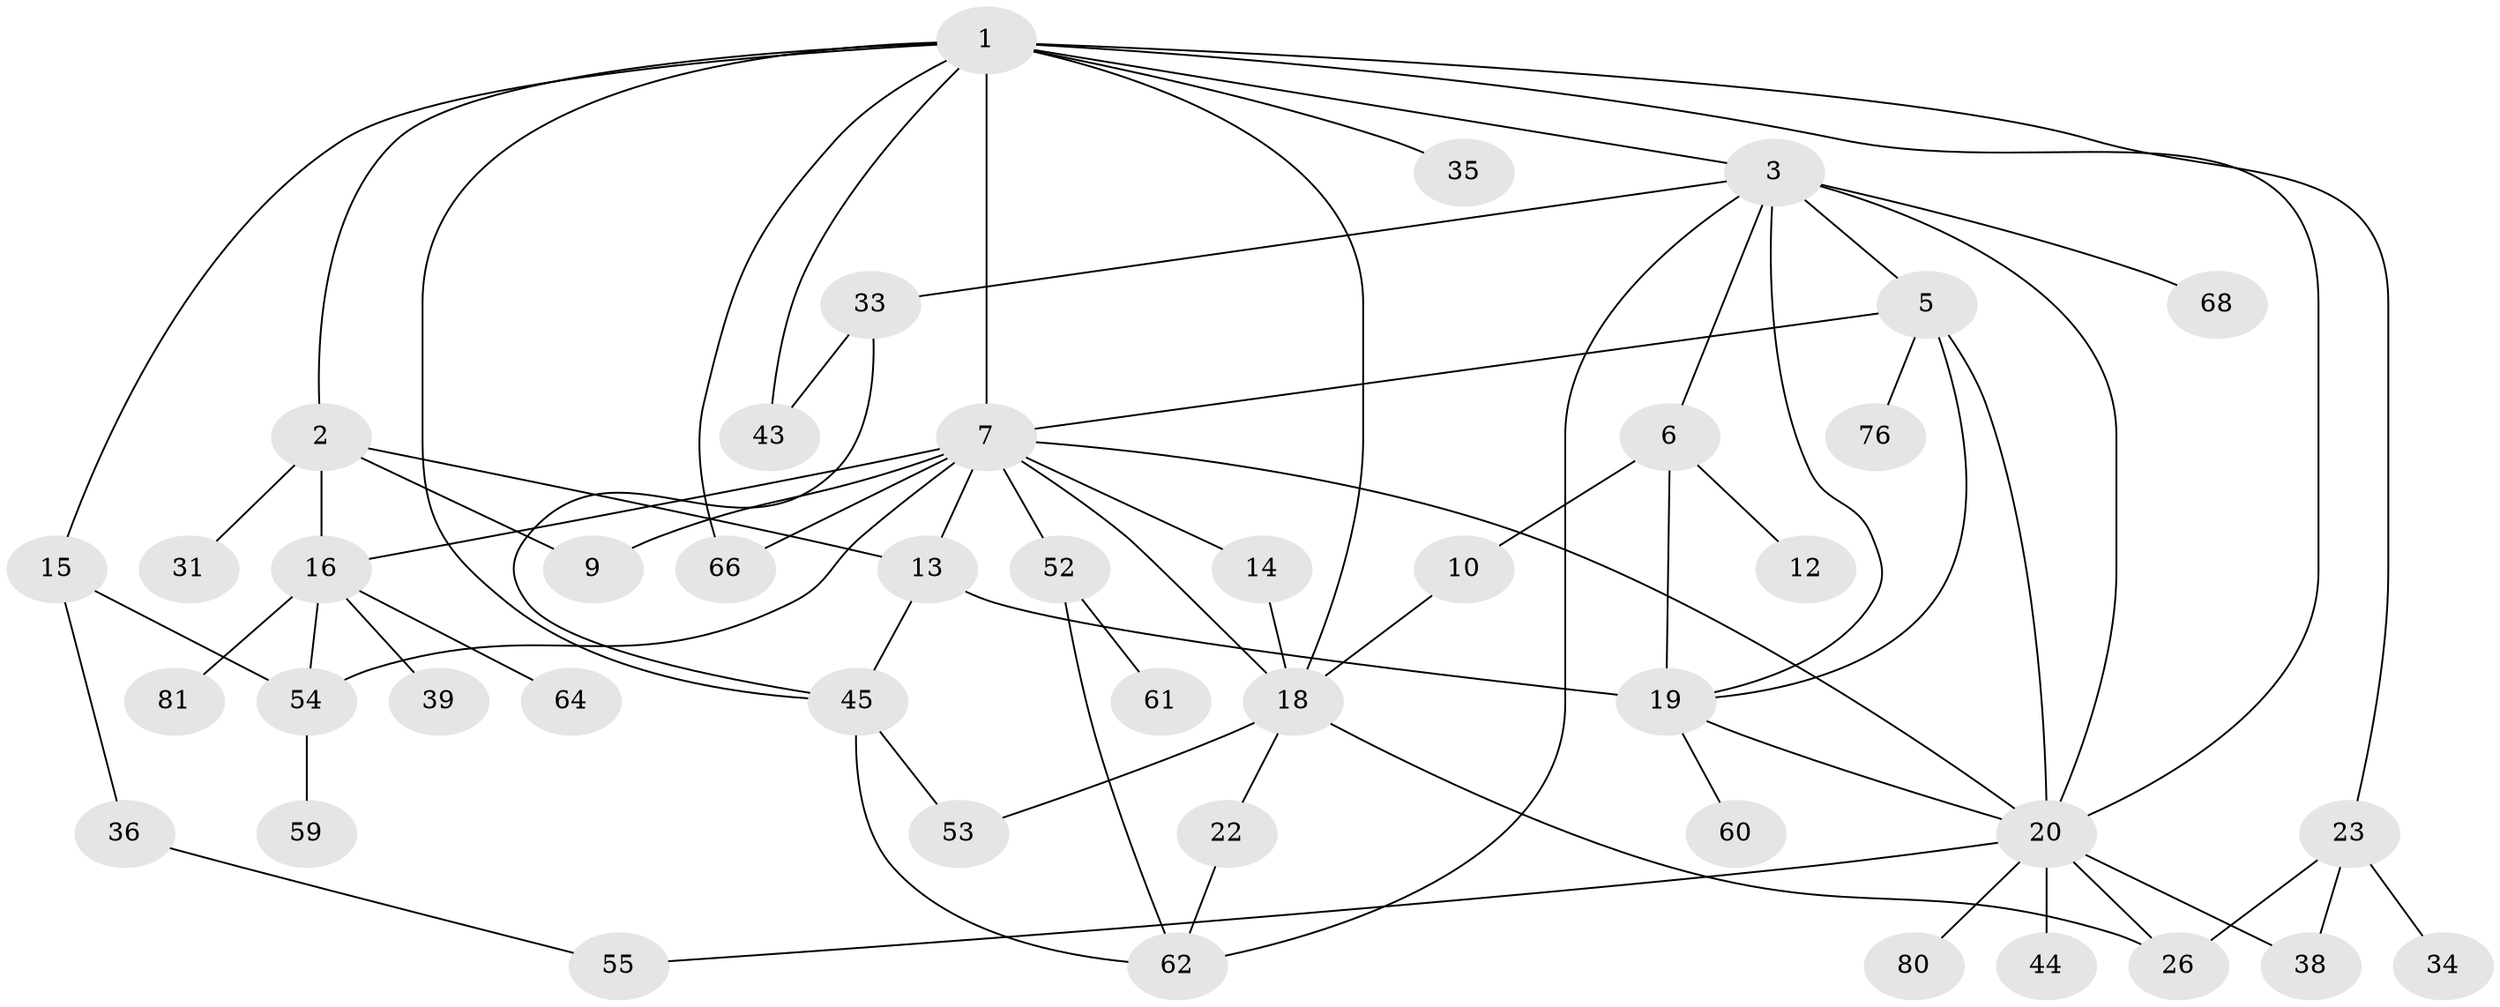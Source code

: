 // original degree distribution, {6: 0.06976744186046512, 5: 0.08139534883720931, 4: 0.10465116279069768, 2: 0.29069767441860467, 1: 0.2441860465116279, 3: 0.20930232558139536}
// Generated by graph-tools (version 1.1) at 2025/13/03/09/25 04:13:22]
// undirected, 43 vertices, 70 edges
graph export_dot {
graph [start="1"]
  node [color=gray90,style=filled];
  1 [super="+11"];
  2;
  3 [super="+4"];
  5 [super="+46+48"];
  6;
  7 [super="+17+47+8+77"];
  9;
  10;
  12;
  13 [super="+74+37"];
  14 [super="+71"];
  15 [super="+70"];
  16 [super="+24+72"];
  18 [super="+41"];
  19 [super="+27+32+51"];
  20 [super="+25+40+21"];
  22;
  23 [super="+83"];
  26 [super="+28"];
  31;
  33 [super="+84"];
  34;
  35;
  36;
  38;
  39;
  43 [super="+67+78"];
  44;
  45 [super="+50"];
  52 [super="+63+56"];
  53;
  54;
  55 [super="+57+75"];
  59;
  60;
  61 [super="+73"];
  62 [super="+69+82"];
  64;
  66;
  68;
  76;
  80;
  81;
  1 -- 2;
  1 -- 3;
  1 -- 23;
  1 -- 35;
  1 -- 66;
  1 -- 43;
  1 -- 15;
  1 -- 45;
  1 -- 20;
  1 -- 18;
  1 -- 7;
  2 -- 9;
  2 -- 13;
  2 -- 16;
  2 -- 31;
  3 -- 5;
  3 -- 6;
  3 -- 33;
  3 -- 19;
  3 -- 20 [weight=2];
  3 -- 68;
  3 -- 62;
  5 -- 7;
  5 -- 20 [weight=2];
  5 -- 76;
  5 -- 19;
  6 -- 10;
  6 -- 12;
  6 -- 19;
  7 -- 9;
  7 -- 18;
  7 -- 13;
  7 -- 66;
  7 -- 52;
  7 -- 20;
  7 -- 14;
  7 -- 16;
  7 -- 54;
  10 -- 18;
  13 -- 45;
  13 -- 19;
  14 -- 18;
  15 -- 36;
  15 -- 54;
  16 -- 64;
  16 -- 39;
  16 -- 81;
  16 -- 54;
  18 -- 22;
  18 -- 26;
  18 -- 53;
  19 -- 60;
  19 -- 20;
  20 -- 26;
  20 -- 80;
  20 -- 38;
  20 -- 44 [weight=2];
  20 -- 55;
  22 -- 62;
  23 -- 34;
  23 -- 38;
  23 -- 26;
  33 -- 43;
  33 -- 45;
  36 -- 55;
  45 -- 62;
  45 -- 53;
  52 -- 61;
  52 -- 62;
  54 -- 59;
}
